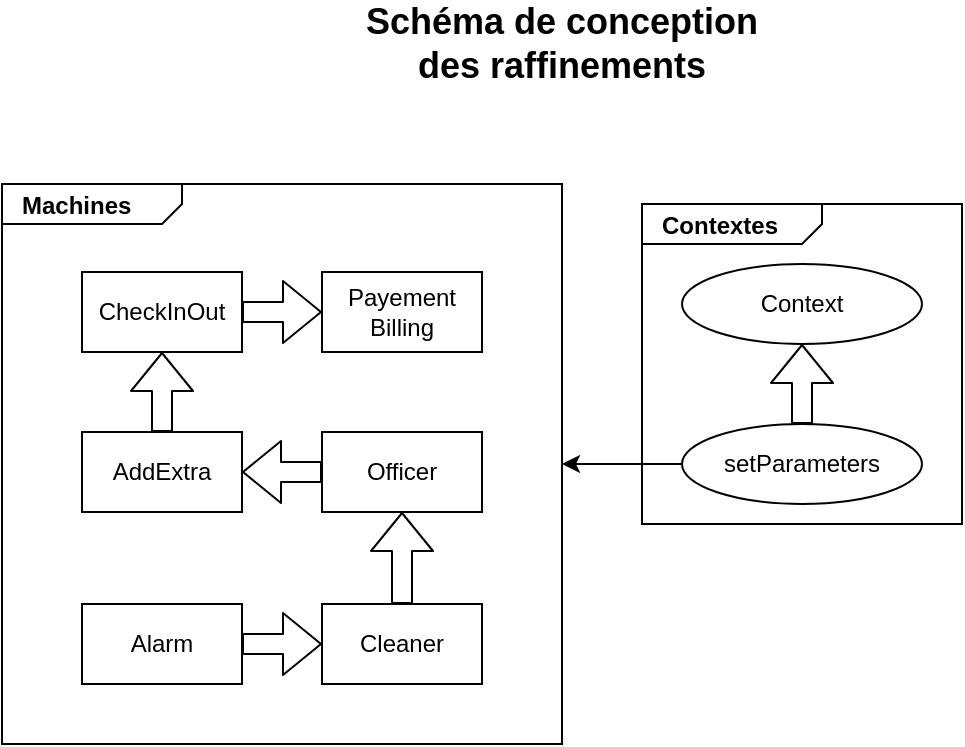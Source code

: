 <mxfile version="13.7.9" type="device"><diagram id="8s2VIlflwvzvyi2X4SjE" name="Page-1"><mxGraphModel dx="677" dy="391" grid="1" gridSize="10" guides="1" tooltips="1" connect="1" arrows="1" fold="1" page="1" pageScale="1" pageWidth="827" pageHeight="1169" math="0" shadow="0"><root><mxCell id="0"/><mxCell id="1" parent="0"/><mxCell id="iguvpCupqJHZIiThrlZt-5" value="Schéma de conception des raffinements" style="text;html=1;strokeColor=none;fillColor=none;align=center;verticalAlign=middle;whiteSpace=wrap;rounded=0;fontSize=18;fontStyle=1" parent="1" vertex="1"><mxGeometry x="330" y="40" width="220" height="20" as="geometry"/></mxCell><mxCell id="dDMjob458C_0b73T0sor-27" value="" style="group" parent="1" vertex="1" connectable="0"><mxGeometry x="480" y="130" width="160" height="160" as="geometry"/></mxCell><mxCell id="dDMjob458C_0b73T0sor-22" value="&lt;p style=&quot;margin: 0px ; margin-top: 4px ; margin-left: 10px ; text-align: left&quot;&gt;&lt;b&gt;Contextes&lt;/b&gt;&lt;/p&gt;" style="html=1;strokeWidth=1;shape=mxgraph.sysml.package;html=1;overflow=fill;whiteSpace=wrap;" parent="dDMjob458C_0b73T0sor-27" vertex="1"><mxGeometry width="160" height="160" as="geometry"/></mxCell><mxCell id="dDMjob458C_0b73T0sor-23" value="Context" style="ellipse;whiteSpace=wrap;html=1;" parent="dDMjob458C_0b73T0sor-27" vertex="1"><mxGeometry x="20" y="30" width="120" height="40" as="geometry"/></mxCell><mxCell id="dDMjob458C_0b73T0sor-24" value="setParameters" style="ellipse;whiteSpace=wrap;html=1;" parent="dDMjob458C_0b73T0sor-27" vertex="1"><mxGeometry x="20" y="110" width="120" height="40" as="geometry"/></mxCell><mxCell id="dDMjob458C_0b73T0sor-25" value="" style="endArrow=classic;html=1;shape=flexArrow;" parent="dDMjob458C_0b73T0sor-27" source="dDMjob458C_0b73T0sor-24" target="dDMjob458C_0b73T0sor-23" edge="1"><mxGeometry width="50" height="50" relative="1" as="geometry"><mxPoint x="-210" y="40" as="sourcePoint"/><mxPoint x="-210" as="targetPoint"/></mxGeometry></mxCell><mxCell id="dDMjob458C_0b73T0sor-28" value="" style="endArrow=classic;html=1;" parent="1" source="dDMjob458C_0b73T0sor-24" target="dDMjob458C_0b73T0sor-10" edge="1"><mxGeometry width="50" height="50" relative="1" as="geometry"><mxPoint x="500" y="400" as="sourcePoint"/><mxPoint x="550" y="350" as="targetPoint"/></mxGeometry></mxCell><mxCell id="dDMjob458C_0b73T0sor-10" value="&lt;p style=&quot;margin: 0px ; margin-top: 4px ; margin-left: 10px ; text-align: left&quot;&gt;&lt;b&gt;Machines&lt;/b&gt;&lt;/p&gt;" style="html=1;strokeWidth=1;shape=mxgraph.sysml.package;html=1;overflow=fill;whiteSpace=wrap;" parent="1" vertex="1"><mxGeometry x="160" y="120" width="280" height="280" as="geometry"/></mxCell><mxCell id="dDMjob458C_0b73T0sor-11" value="Payement Billing" style="rounded=0;whiteSpace=wrap;html=1;" parent="1" vertex="1"><mxGeometry x="320" y="164" width="80" height="40" as="geometry"/></mxCell><mxCell id="dDMjob458C_0b73T0sor-12" value="CheckInOut" style="rounded=0;whiteSpace=wrap;html=1;" parent="1" vertex="1"><mxGeometry x="200" y="164" width="80" height="40" as="geometry"/></mxCell><mxCell id="dDMjob458C_0b73T0sor-13" value="Cleaner" style="rounded=0;whiteSpace=wrap;html=1;" parent="1" vertex="1"><mxGeometry x="320" y="330" width="80" height="40" as="geometry"/></mxCell><mxCell id="dDMjob458C_0b73T0sor-14" value="Alarm" style="rounded=0;whiteSpace=wrap;html=1;" parent="1" vertex="1"><mxGeometry x="200" y="330" width="80" height="40" as="geometry"/></mxCell><mxCell id="dDMjob458C_0b73T0sor-15" value="" style="endArrow=classic;html=1;shape=flexArrow;" parent="1" source="dDMjob458C_0b73T0sor-12" target="dDMjob458C_0b73T0sor-11" edge="1"><mxGeometry x="160" y="120" width="50" height="50" as="geometry"><mxPoint x="370" y="334" as="sourcePoint"/><mxPoint x="370" y="294" as="targetPoint"/></mxGeometry></mxCell><mxCell id="dDMjob458C_0b73T0sor-16" value="" style="endArrow=classic;html=1;shape=flexArrow;" parent="1" source="dDMjob458C_0b73T0sor-14" target="dDMjob458C_0b73T0sor-13" edge="1"><mxGeometry x="160" y="120" width="50" height="50" as="geometry"><mxPoint x="370" y="414" as="sourcePoint"/><mxPoint x="370" y="374" as="targetPoint"/></mxGeometry></mxCell><mxCell id="dDMjob458C_0b73T0sor-17" value="" style="endArrow=classic;html=1;shape=flexArrow;" parent="1" source="dDMjob458C_0b73T0sor-18" target="dDMjob458C_0b73T0sor-12" edge="1"><mxGeometry x="160" y="120" width="50" height="50" as="geometry"><mxPoint x="359.71" y="324" as="sourcePoint"/><mxPoint x="359.71" y="284" as="targetPoint"/></mxGeometry></mxCell><mxCell id="dDMjob458C_0b73T0sor-18" value="AddExtra" style="rounded=0;whiteSpace=wrap;html=1;" parent="1" vertex="1"><mxGeometry x="200" y="244" width="80" height="40" as="geometry"/></mxCell><mxCell id="dDMjob458C_0b73T0sor-19" value="" style="endArrow=classic;html=1;shape=flexArrow;" parent="1" source="dDMjob458C_0b73T0sor-13" target="AW2bT5oEJRtvlLrfTvm6-12" edge="1"><mxGeometry x="160" y="120" width="50" height="50" as="geometry"><mxPoint x="369.71" y="334" as="sourcePoint"/><mxPoint x="369.71" y="294" as="targetPoint"/></mxGeometry></mxCell><mxCell id="AW2bT5oEJRtvlLrfTvm6-12" value="Officer" style="rounded=0;whiteSpace=wrap;html=1;" vertex="1" parent="1"><mxGeometry x="320" y="244" width="80" height="40" as="geometry"/></mxCell><mxCell id="AW2bT5oEJRtvlLrfTvm6-14" value="" style="endArrow=classic;html=1;shape=flexArrow;" edge="1" parent="1" source="AW2bT5oEJRtvlLrfTvm6-12" target="dDMjob458C_0b73T0sor-18"><mxGeometry x="140" y="66" width="50" height="50" as="geometry"><mxPoint x="300" y="210" as="sourcePoint"/><mxPoint x="260" y="210" as="targetPoint"/></mxGeometry></mxCell></root></mxGraphModel></diagram></mxfile>